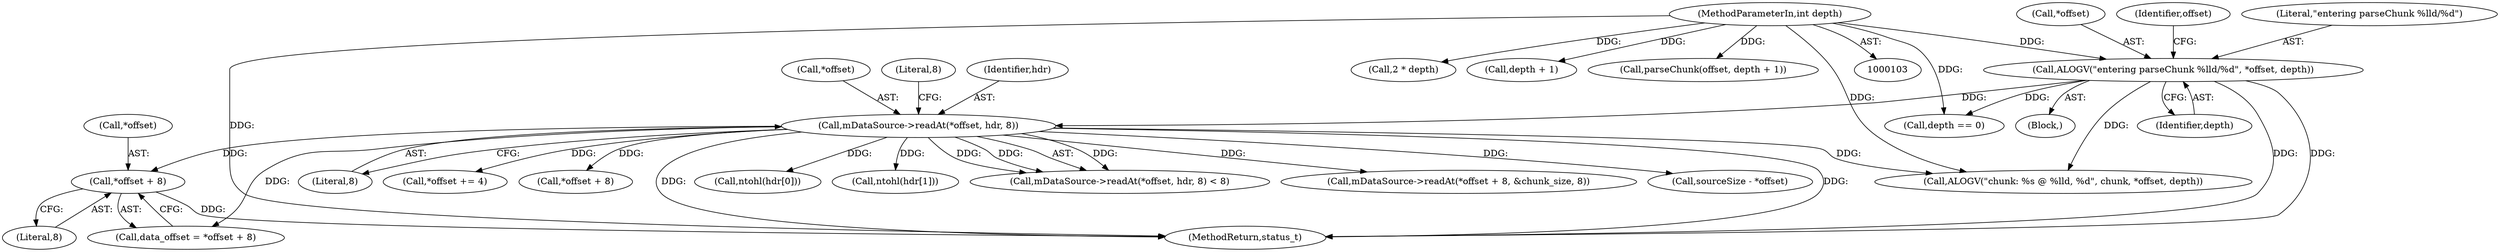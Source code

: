 digraph "0_Android_2674a7218eaa3c87f2ee26d26da5b9170e10f859@pointer" {
"1000141" [label="(Call,*offset + 8)"];
"1000115" [label="(Call,mDataSource->readAt(*offset, hdr, 8))"];
"1000107" [label="(Call,ALOGV(\"entering parseChunk %lld/%d\", *offset, depth))"];
"1000105" [label="(MethodParameterIn,int depth)"];
"1000139" [label="(Call,data_offset = *offset + 8)"];
"1000250" [label="(Call,2 * depth)"];
"1000345" [label="(Call,depth + 1)"];
"1002927" [label="(MethodReturn,status_t)"];
"1000111" [label="(Identifier,depth)"];
"1000141" [label="(Call,*offset + 8)"];
"1000109" [label="(Call,*offset)"];
"1000117" [label="(Identifier,offset)"];
"1000120" [label="(Literal,8)"];
"1000142" [label="(Call,*offset)"];
"1000119" [label="(Literal,8)"];
"1000118" [label="(Identifier,hdr)"];
"1000108" [label="(Literal,\"entering parseChunk %lld/%d\")"];
"1000211" [label="(Call,*offset += 4)"];
"1000153" [label="(Call,*offset + 8)"];
"1000229" [label="(Call,ALOGV(\"chunk: %s @ %lld, %d\", chunk, *offset, depth))"];
"1000107" [label="(Call,ALOGV(\"entering parseChunk %lld/%d\", *offset, depth))"];
"1000127" [label="(Call,ntohl(hdr[0]))"];
"1000106" [label="(Block,)"];
"1000116" [label="(Call,*offset)"];
"1000115" [label="(Call,mDataSource->readAt(*offset, hdr, 8))"];
"1000134" [label="(Call,ntohl(hdr[1]))"];
"1000343" [label="(Call,parseChunk(offset, depth + 1))"];
"1000114" [label="(Call,mDataSource->readAt(*offset, hdr, 8) < 8)"];
"1000152" [label="(Call,mDataSource->readAt(*offset + 8, &chunk_size, 8))"];
"1000105" [label="(MethodParameterIn,int depth)"];
"1000185" [label="(Call,depth == 0)"];
"1000199" [label="(Call,sourceSize - *offset)"];
"1000144" [label="(Literal,8)"];
"1000141" -> "1000139"  [label="AST: "];
"1000141" -> "1000144"  [label="CFG: "];
"1000142" -> "1000141"  [label="AST: "];
"1000144" -> "1000141"  [label="AST: "];
"1000139" -> "1000141"  [label="CFG: "];
"1000141" -> "1002927"  [label="DDG: "];
"1000115" -> "1000141"  [label="DDG: "];
"1000115" -> "1000114"  [label="AST: "];
"1000115" -> "1000119"  [label="CFG: "];
"1000116" -> "1000115"  [label="AST: "];
"1000118" -> "1000115"  [label="AST: "];
"1000119" -> "1000115"  [label="AST: "];
"1000120" -> "1000115"  [label="CFG: "];
"1000115" -> "1002927"  [label="DDG: "];
"1000115" -> "1002927"  [label="DDG: "];
"1000115" -> "1000114"  [label="DDG: "];
"1000115" -> "1000114"  [label="DDG: "];
"1000115" -> "1000114"  [label="DDG: "];
"1000107" -> "1000115"  [label="DDG: "];
"1000115" -> "1000127"  [label="DDG: "];
"1000115" -> "1000134"  [label="DDG: "];
"1000115" -> "1000139"  [label="DDG: "];
"1000115" -> "1000152"  [label="DDG: "];
"1000115" -> "1000153"  [label="DDG: "];
"1000115" -> "1000199"  [label="DDG: "];
"1000115" -> "1000211"  [label="DDG: "];
"1000115" -> "1000229"  [label="DDG: "];
"1000107" -> "1000106"  [label="AST: "];
"1000107" -> "1000111"  [label="CFG: "];
"1000108" -> "1000107"  [label="AST: "];
"1000109" -> "1000107"  [label="AST: "];
"1000111" -> "1000107"  [label="AST: "];
"1000117" -> "1000107"  [label="CFG: "];
"1000107" -> "1002927"  [label="DDG: "];
"1000107" -> "1002927"  [label="DDG: "];
"1000105" -> "1000107"  [label="DDG: "];
"1000107" -> "1000185"  [label="DDG: "];
"1000107" -> "1000229"  [label="DDG: "];
"1000105" -> "1000103"  [label="AST: "];
"1000105" -> "1002927"  [label="DDG: "];
"1000105" -> "1000185"  [label="DDG: "];
"1000105" -> "1000229"  [label="DDG: "];
"1000105" -> "1000250"  [label="DDG: "];
"1000105" -> "1000343"  [label="DDG: "];
"1000105" -> "1000345"  [label="DDG: "];
}
